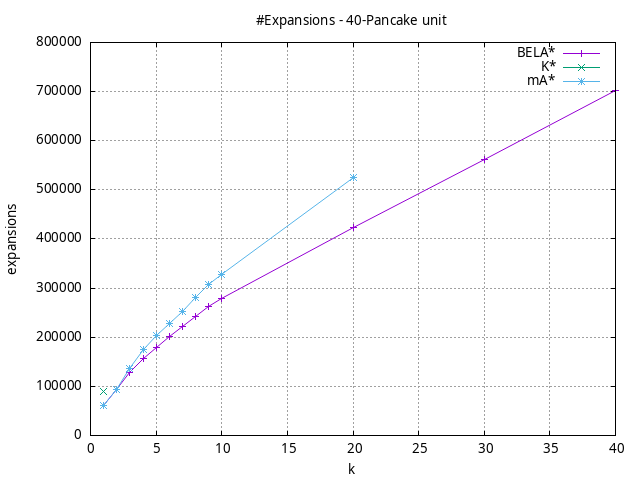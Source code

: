 #!/usr/bin/gnuplot
# -*- coding: utf-8 -*-
#
# results/n-pancake/unit/40/40pancake.heuristic.expansions.gnuplot
#
# Started on 04/09/2024 14:21:24
# Author: Carlos Linares López
set grid
set xlabel "k"
set ylabel "expansions"

set title "#Expansions - 40-Pancake unit"

set terminal png enhanced font "Ariel,10"
set output '40pancake.heuristic.expansions.png'

plot "-" title "BELA*"      with linesp, "-" title "K*"      with linesp, "-" title "mA*"      with linesp

	1 60967.15
	2 92890.58
	3 127932.52
	4 157109.89
	5 178490.21
	6 200582.2
	7 221284.28
	8 242248.91
	9 261946.2
	10 278710.47
	20 422505.16
	30 562455.59
	40 702102.51
end
	1 88682.66
end
	1 60967.15
	2 94289.65
	3 136928.29
	4 174598.55
	5 202870.34
	6 226989.84
	7 251935.89
	8 281294.34
	9 307123.26
	10 328252.54
	20 525144.21
end
